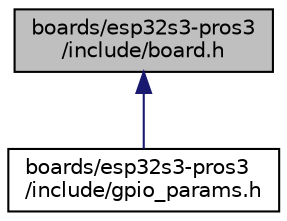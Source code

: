 digraph "boards/esp32s3-pros3/include/board.h"
{
 // LATEX_PDF_SIZE
  edge [fontname="Helvetica",fontsize="10",labelfontname="Helvetica",labelfontsize="10"];
  node [fontname="Helvetica",fontsize="10",shape=record];
  Node1 [label="boards/esp32s3-pros3\l/include/board.h",height=0.2,width=0.4,color="black", fillcolor="grey75", style="filled", fontcolor="black",tooltip="Board definitions for ESP32 ProS3 boards."];
  Node1 -> Node2 [dir="back",color="midnightblue",fontsize="10",style="solid",fontname="Helvetica"];
  Node2 [label="boards/esp32s3-pros3\l/include/gpio_params.h",height=0.2,width=0.4,color="black", fillcolor="white", style="filled",URL="$esp32s3-pros3_2include_2gpio__params_8h.html",tooltip="Board specific configuration of direct mapped GPIOs."];
}
